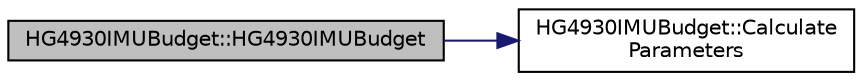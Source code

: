 digraph "HG4930IMUBudget::HG4930IMUBudget"
{
 // LATEX_PDF_SIZE
  edge [fontname="Helvetica",fontsize="10",labelfontname="Helvetica",labelfontsize="10"];
  node [fontname="Helvetica",fontsize="10",shape=record];
  rankdir="LR";
  Node1 [label="HG4930IMUBudget::HG4930IMUBudget",height=0.2,width=0.4,color="black", fillcolor="grey75", style="filled", fontcolor="black",tooltip=" "];
  Node1 -> Node2 [color="midnightblue",fontsize="10",style="solid",fontname="Helvetica"];
  Node2 [label="HG4930IMUBudget::Calculate\lParameters",height=0.2,width=0.4,color="black", fillcolor="white", style="filled",URL="$classHG4930IMUBudget.html#aedc95a7f42abc5f25b42790257611b02",tooltip=" "];
}
